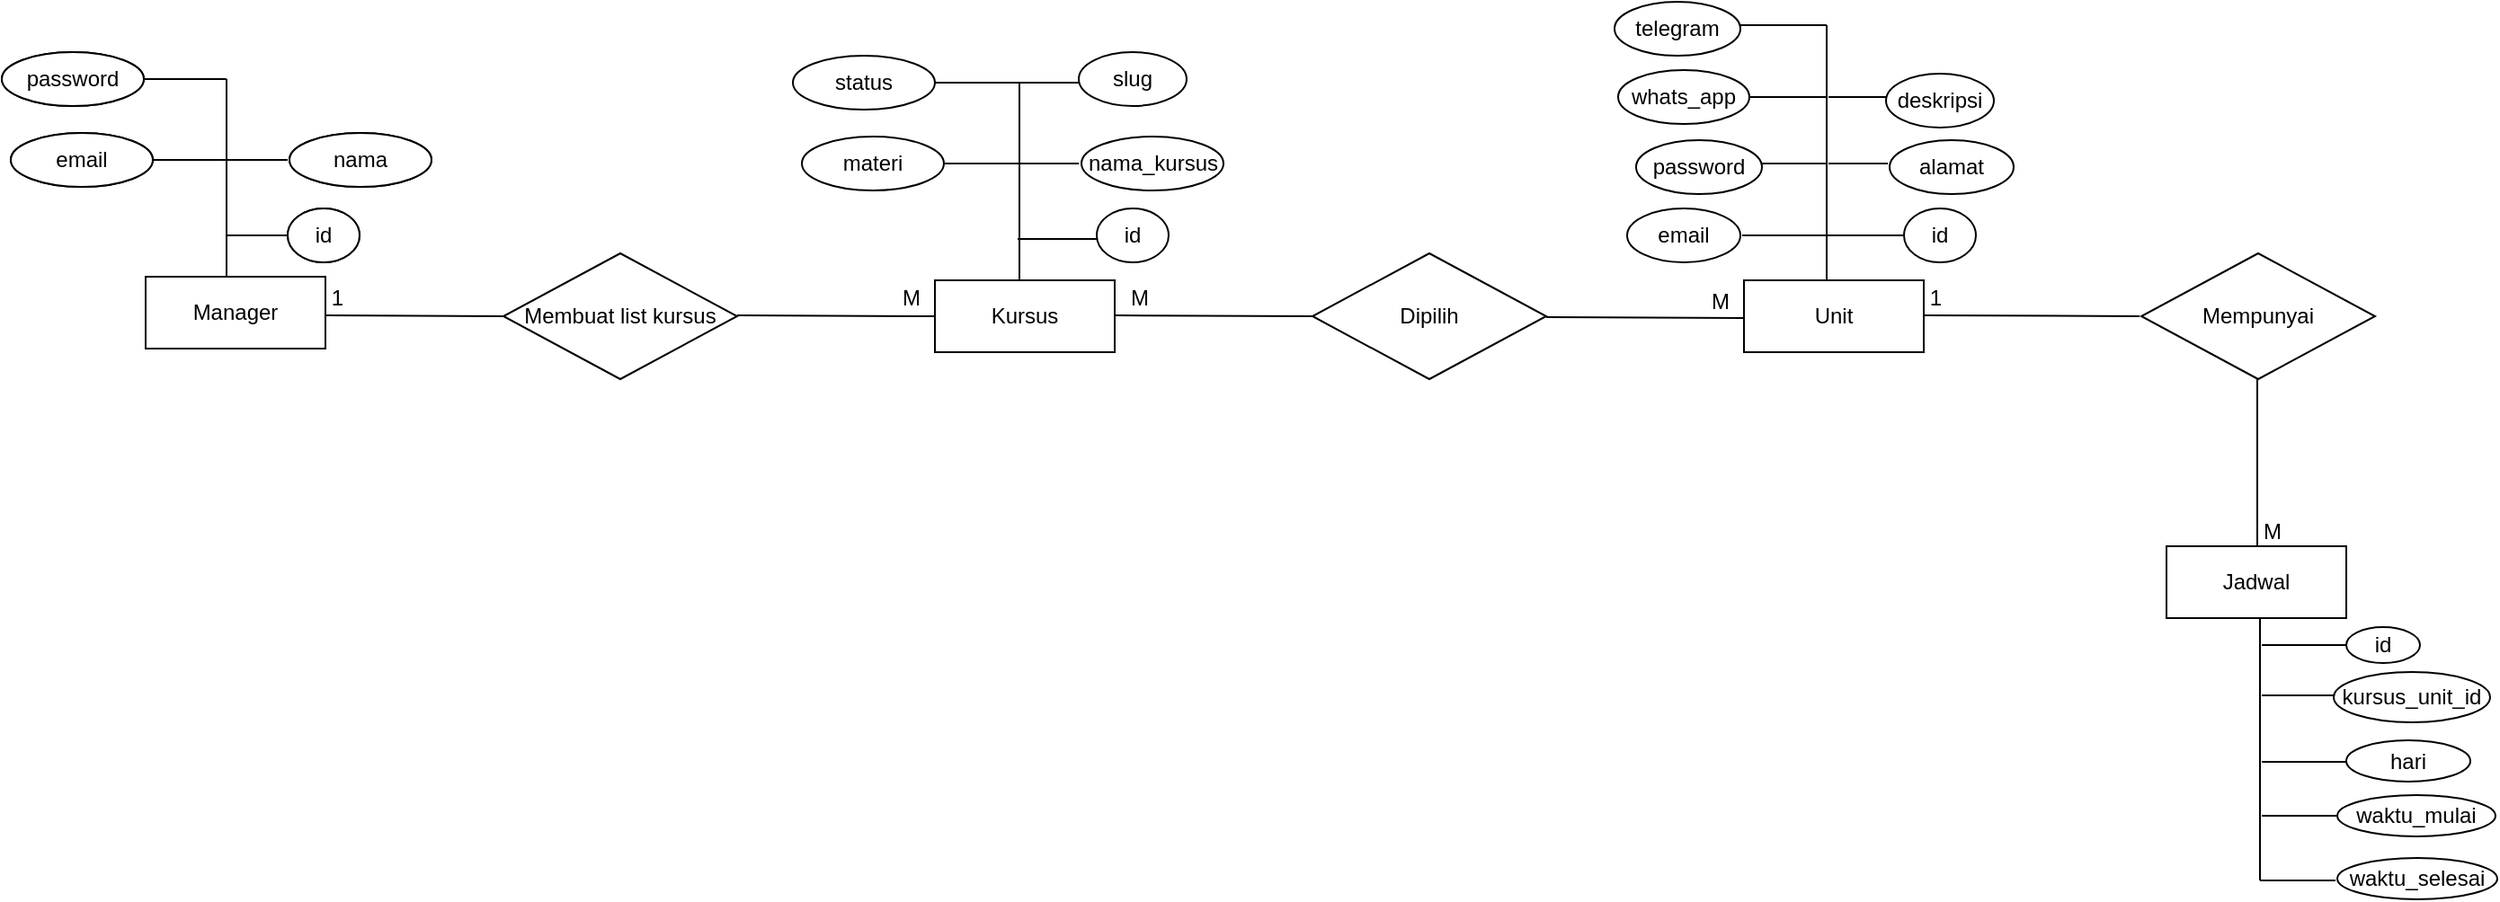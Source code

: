 <mxfile version="14.9.5" type="github">
  <diagram id="R2lEEEUBdFMjLlhIrx00" name="Page-1">
    <mxGraphModel dx="868" dy="460" grid="1" gridSize="10" guides="1" tooltips="1" connect="1" arrows="1" fold="1" page="1" pageScale="1" pageWidth="850" pageHeight="1100" math="0" shadow="0" extFonts="Permanent Marker^https://fonts.googleapis.com/css?family=Permanent+Marker">
      <root>
        <mxCell id="0" />
        <mxCell id="1" parent="0" />
        <mxCell id="ggTeY2CvKrcmnO82u_cy-2" value="Manager" style="whiteSpace=wrap;html=1;align=center;" vertex="1" parent="1">
          <mxGeometry x="151" y="190" width="100" height="40" as="geometry" />
        </mxCell>
        <mxCell id="ggTeY2CvKrcmnO82u_cy-7" value="" style="line;strokeWidth=1;direction=south;html=1;" vertex="1" parent="1">
          <mxGeometry x="191" y="80" width="10" height="110" as="geometry" />
        </mxCell>
        <mxCell id="ggTeY2CvKrcmnO82u_cy-8" value="" style="endArrow=none;html=1;rounded=0;" edge="1" parent="1">
          <mxGeometry relative="1" as="geometry">
            <mxPoint x="350" y="212" as="sourcePoint" />
            <mxPoint x="251" y="211.5" as="targetPoint" />
          </mxGeometry>
        </mxCell>
        <mxCell id="ggTeY2CvKrcmnO82u_cy-9" value="1" style="resizable=0;html=1;align=right;verticalAlign=bottom;" connectable="0" vertex="1" parent="ggTeY2CvKrcmnO82u_cy-8">
          <mxGeometry x="1" relative="1" as="geometry">
            <mxPoint x="10" y="-1" as="offset" />
          </mxGeometry>
        </mxCell>
        <mxCell id="ggTeY2CvKrcmnO82u_cy-10" value="" style="line;strokeWidth=1;rotatable=0;dashed=0;labelPosition=right;align=left;verticalAlign=middle;spacingTop=0;spacingLeft=6;points=[];portConstraint=eastwest;" vertex="1" parent="1">
          <mxGeometry x="196" y="162" width="44" height="10" as="geometry" />
        </mxCell>
        <mxCell id="ggTeY2CvKrcmnO82u_cy-12" value="" style="line;strokeWidth=1;rotatable=0;dashed=0;labelPosition=right;align=left;verticalAlign=middle;spacingTop=0;spacingLeft=6;points=[];portConstraint=eastwest;" vertex="1" parent="1">
          <mxGeometry x="150" y="120" width="55" height="10" as="geometry" />
        </mxCell>
        <mxCell id="ggTeY2CvKrcmnO82u_cy-13" value="" style="line;strokeWidth=1;rotatable=0;dashed=0;labelPosition=right;align=left;verticalAlign=middle;spacingTop=0;spacingLeft=6;points=[];portConstraint=eastwest;" vertex="1" parent="1">
          <mxGeometry x="196" y="120" width="34" height="10" as="geometry" />
        </mxCell>
        <mxCell id="ggTeY2CvKrcmnO82u_cy-14" value="" style="line;strokeWidth=1;rotatable=0;dashed=0;labelPosition=right;align=left;verticalAlign=middle;spacingTop=0;spacingLeft=6;points=[];portConstraint=eastwest;" vertex="1" parent="1">
          <mxGeometry x="150" y="75" width="46" height="10" as="geometry" />
        </mxCell>
        <mxCell id="ggTeY2CvKrcmnO82u_cy-15" value="password" style="ellipse;whiteSpace=wrap;html=1;align=center;strokeWidth=1;" vertex="1" parent="1">
          <mxGeometry x="71" y="65" width="79" height="30" as="geometry" />
        </mxCell>
        <mxCell id="ggTeY2CvKrcmnO82u_cy-16" value="id" style="ellipse;whiteSpace=wrap;html=1;align=center;strokeWidth=1;" vertex="1" parent="1">
          <mxGeometry x="230" y="152" width="40" height="30" as="geometry" />
        </mxCell>
        <mxCell id="ggTeY2CvKrcmnO82u_cy-18" value="nama" style="ellipse;whiteSpace=wrap;html=1;align=center;strokeWidth=1;" vertex="1" parent="1">
          <mxGeometry x="231" y="110" width="79" height="30" as="geometry" />
        </mxCell>
        <mxCell id="ggTeY2CvKrcmnO82u_cy-21" value="email" style="ellipse;whiteSpace=wrap;html=1;align=center;strokeWidth=1;" vertex="1" parent="1">
          <mxGeometry x="76" y="110" width="79" height="30" as="geometry" />
        </mxCell>
        <mxCell id="ggTeY2CvKrcmnO82u_cy-26" value="Membuat list kursus" style="shape=rhombus;perimeter=rhombusPerimeter;whiteSpace=wrap;html=1;align=center;strokeWidth=1;" vertex="1" parent="1">
          <mxGeometry x="350" y="177" width="130" height="70" as="geometry" />
        </mxCell>
        <mxCell id="ggTeY2CvKrcmnO82u_cy-29" value="" style="endArrow=none;html=1;rounded=0;" edge="1" parent="1">
          <mxGeometry relative="1" as="geometry">
            <mxPoint x="590" y="212" as="sourcePoint" />
            <mxPoint x="480" y="211.5" as="targetPoint" />
          </mxGeometry>
        </mxCell>
        <mxCell id="ggTeY2CvKrcmnO82u_cy-30" value="M" style="resizable=0;html=1;align=left;verticalAlign=bottom;" connectable="0" vertex="1" parent="ggTeY2CvKrcmnO82u_cy-29">
          <mxGeometry x="-1" relative="1" as="geometry">
            <mxPoint x="-20" y="-2" as="offset" />
          </mxGeometry>
        </mxCell>
        <mxCell id="ggTeY2CvKrcmnO82u_cy-32" value="Kursus" style="whiteSpace=wrap;html=1;align=center;" vertex="1" parent="1">
          <mxGeometry x="590" y="192" width="100" height="40" as="geometry" />
        </mxCell>
        <mxCell id="ggTeY2CvKrcmnO82u_cy-38" value="" style="line;strokeWidth=1;rotatable=0;dashed=0;labelPosition=right;align=left;verticalAlign=middle;spacingTop=0;spacingLeft=6;points=[];portConstraint=eastwest;" vertex="1" parent="1">
          <mxGeometry x="196" y="120" width="34" height="10" as="geometry" />
        </mxCell>
        <mxCell id="ggTeY2CvKrcmnO82u_cy-39" value="" style="line;strokeWidth=1;rotatable=0;dashed=0;labelPosition=right;align=left;verticalAlign=middle;spacingTop=0;spacingLeft=6;points=[];portConstraint=eastwest;" vertex="1" parent="1">
          <mxGeometry x="196" y="162" width="44" height="10" as="geometry" />
        </mxCell>
        <mxCell id="ggTeY2CvKrcmnO82u_cy-40" value="" style="line;strokeWidth=1;direction=south;html=1;" vertex="1" parent="1">
          <mxGeometry x="191" y="80" width="10" height="110" as="geometry" />
        </mxCell>
        <mxCell id="ggTeY2CvKrcmnO82u_cy-41" value="nama" style="ellipse;whiteSpace=wrap;html=1;align=center;strokeWidth=1;" vertex="1" parent="1">
          <mxGeometry x="231" y="110" width="79" height="30" as="geometry" />
        </mxCell>
        <mxCell id="ggTeY2CvKrcmnO82u_cy-42" value="id" style="ellipse;whiteSpace=wrap;html=1;align=center;strokeWidth=1;" vertex="1" parent="1">
          <mxGeometry x="230" y="152" width="40" height="30" as="geometry" />
        </mxCell>
        <mxCell id="ggTeY2CvKrcmnO82u_cy-43" value="" style="line;strokeWidth=1;rotatable=0;dashed=0;labelPosition=right;align=left;verticalAlign=middle;spacingTop=0;spacingLeft=6;points=[];portConstraint=eastwest;" vertex="1" parent="1">
          <mxGeometry x="150" y="75" width="46" height="10" as="geometry" />
        </mxCell>
        <mxCell id="ggTeY2CvKrcmnO82u_cy-44" value="" style="line;strokeWidth=1;rotatable=0;dashed=0;labelPosition=right;align=left;verticalAlign=middle;spacingTop=0;spacingLeft=6;points=[];portConstraint=eastwest;" vertex="1" parent="1">
          <mxGeometry x="150" y="120" width="55" height="10" as="geometry" />
        </mxCell>
        <mxCell id="ggTeY2CvKrcmnO82u_cy-45" value="email" style="ellipse;whiteSpace=wrap;html=1;align=center;strokeWidth=1;" vertex="1" parent="1">
          <mxGeometry x="76" y="110" width="79" height="30" as="geometry" />
        </mxCell>
        <mxCell id="ggTeY2CvKrcmnO82u_cy-46" value="password" style="ellipse;whiteSpace=wrap;html=1;align=center;strokeWidth=1;" vertex="1" parent="1">
          <mxGeometry x="71" y="65" width="79" height="30" as="geometry" />
        </mxCell>
        <mxCell id="ggTeY2CvKrcmnO82u_cy-47" value="" style="line;strokeWidth=1;rotatable=0;dashed=0;labelPosition=right;align=left;verticalAlign=middle;spacingTop=0;spacingLeft=6;points=[];portConstraint=eastwest;" vertex="1" parent="1">
          <mxGeometry x="636" y="122" width="34" height="10" as="geometry" />
        </mxCell>
        <mxCell id="ggTeY2CvKrcmnO82u_cy-48" value="" style="line;strokeWidth=1;rotatable=0;dashed=0;labelPosition=right;align=left;verticalAlign=middle;spacingTop=0;spacingLeft=6;points=[];portConstraint=eastwest;" vertex="1" parent="1">
          <mxGeometry x="636" y="164" width="44" height="10" as="geometry" />
        </mxCell>
        <mxCell id="ggTeY2CvKrcmnO82u_cy-49" value="" style="line;strokeWidth=1;direction=south;html=1;" vertex="1" parent="1">
          <mxGeometry x="632" y="82" width="10" height="110" as="geometry" />
        </mxCell>
        <mxCell id="ggTeY2CvKrcmnO82u_cy-50" value="nama_kursus" style="ellipse;whiteSpace=wrap;html=1;align=center;strokeWidth=1;" vertex="1" parent="1">
          <mxGeometry x="671.5" y="112" width="79" height="30" as="geometry" />
        </mxCell>
        <mxCell id="ggTeY2CvKrcmnO82u_cy-51" value="id" style="ellipse;whiteSpace=wrap;html=1;align=center;strokeWidth=1;" vertex="1" parent="1">
          <mxGeometry x="680" y="152" width="40" height="30" as="geometry" />
        </mxCell>
        <mxCell id="ggTeY2CvKrcmnO82u_cy-52" value="" style="line;strokeWidth=1;rotatable=0;dashed=0;labelPosition=right;align=left;verticalAlign=middle;spacingTop=0;spacingLeft=6;points=[];portConstraint=eastwest;" vertex="1" parent="1">
          <mxGeometry x="590" y="77" width="46" height="10" as="geometry" />
        </mxCell>
        <mxCell id="ggTeY2CvKrcmnO82u_cy-53" value="" style="line;strokeWidth=1;rotatable=0;dashed=0;labelPosition=right;align=left;verticalAlign=middle;spacingTop=0;spacingLeft=6;points=[];portConstraint=eastwest;" vertex="1" parent="1">
          <mxGeometry x="590" y="122" width="55" height="10" as="geometry" />
        </mxCell>
        <mxCell id="ggTeY2CvKrcmnO82u_cy-54" value="materi" style="ellipse;whiteSpace=wrap;html=1;align=center;strokeWidth=1;" vertex="1" parent="1">
          <mxGeometry x="516" y="112" width="79" height="30" as="geometry" />
        </mxCell>
        <mxCell id="ggTeY2CvKrcmnO82u_cy-55" value="status" style="ellipse;whiteSpace=wrap;html=1;align=center;strokeWidth=1;" vertex="1" parent="1">
          <mxGeometry x="511" y="67" width="79" height="30" as="geometry" />
        </mxCell>
        <mxCell id="ggTeY2CvKrcmnO82u_cy-56" value="" style="line;strokeWidth=1;rotatable=0;dashed=0;labelPosition=right;align=left;verticalAlign=middle;spacingTop=0;spacingLeft=6;points=[];portConstraint=eastwest;" vertex="1" parent="1">
          <mxGeometry x="636" y="77" width="34" height="10" as="geometry" />
        </mxCell>
        <mxCell id="ggTeY2CvKrcmnO82u_cy-57" value="slug" style="ellipse;whiteSpace=wrap;html=1;align=center;strokeWidth=1;" vertex="1" parent="1">
          <mxGeometry x="670" y="65" width="60" height="30" as="geometry" />
        </mxCell>
        <mxCell id="ggTeY2CvKrcmnO82u_cy-61" value="" style="endArrow=none;html=1;rounded=0;" edge="1" parent="1">
          <mxGeometry relative="1" as="geometry">
            <mxPoint x="690" y="211.5" as="sourcePoint" />
            <mxPoint x="800" y="212" as="targetPoint" />
          </mxGeometry>
        </mxCell>
        <mxCell id="ggTeY2CvKrcmnO82u_cy-62" value="M" style="resizable=0;html=1;align=left;verticalAlign=bottom;" connectable="0" vertex="1" parent="ggTeY2CvKrcmnO82u_cy-61">
          <mxGeometry x="-1" relative="1" as="geometry">
            <mxPoint x="7" y="-1" as="offset" />
          </mxGeometry>
        </mxCell>
        <mxCell id="ggTeY2CvKrcmnO82u_cy-63" value="Dipilih" style="shape=rhombus;perimeter=rhombusPerimeter;whiteSpace=wrap;html=1;align=center;strokeWidth=1;" vertex="1" parent="1">
          <mxGeometry x="800" y="177" width="130" height="70" as="geometry" />
        </mxCell>
        <mxCell id="ggTeY2CvKrcmnO82u_cy-64" value="" style="endArrow=none;html=1;rounded=0;" edge="1" parent="1">
          <mxGeometry relative="1" as="geometry">
            <mxPoint x="1040" y="213" as="sourcePoint" />
            <mxPoint x="930" y="212.5" as="targetPoint" />
          </mxGeometry>
        </mxCell>
        <mxCell id="ggTeY2CvKrcmnO82u_cy-65" value="M" style="resizable=0;html=1;align=left;verticalAlign=bottom;" connectable="0" vertex="1" parent="ggTeY2CvKrcmnO82u_cy-64">
          <mxGeometry x="-1" relative="1" as="geometry">
            <mxPoint x="-20" y="-1" as="offset" />
          </mxGeometry>
        </mxCell>
        <mxCell id="ggTeY2CvKrcmnO82u_cy-66" value="Unit" style="whiteSpace=wrap;html=1;align=center;" vertex="1" parent="1">
          <mxGeometry x="1040" y="192" width="100" height="40" as="geometry" />
        </mxCell>
        <mxCell id="ggTeY2CvKrcmnO82u_cy-67" value="" style="line;strokeWidth=1;rotatable=0;dashed=0;labelPosition=right;align=left;verticalAlign=middle;spacingTop=0;spacingLeft=6;points=[];portConstraint=eastwest;" vertex="1" parent="1">
          <mxGeometry x="1087" y="122" width="33" height="10" as="geometry" />
        </mxCell>
        <mxCell id="ggTeY2CvKrcmnO82u_cy-68" value="" style="line;strokeWidth=1;rotatable=0;dashed=0;labelPosition=right;align=left;verticalAlign=middle;spacingTop=0;spacingLeft=6;points=[];portConstraint=eastwest;" vertex="1" parent="1">
          <mxGeometry x="1085" y="162" width="44" height="10" as="geometry" />
        </mxCell>
        <mxCell id="ggTeY2CvKrcmnO82u_cy-69" value="id" style="ellipse;whiteSpace=wrap;html=1;align=center;strokeWidth=1;" vertex="1" parent="1">
          <mxGeometry x="1129" y="152" width="40" height="30" as="geometry" />
        </mxCell>
        <mxCell id="ggTeY2CvKrcmnO82u_cy-70" value="" style="line;strokeWidth=1;rotatable=0;dashed=0;labelPosition=right;align=left;verticalAlign=middle;spacingTop=0;spacingLeft=6;points=[];portConstraint=eastwest;" vertex="1" parent="1">
          <mxGeometry x="1030" y="45" width="56" height="10" as="geometry" />
        </mxCell>
        <mxCell id="ggTeY2CvKrcmnO82u_cy-71" value="" style="line;strokeWidth=1;rotatable=0;dashed=0;labelPosition=right;align=left;verticalAlign=middle;spacingTop=0;spacingLeft=6;points=[];portConstraint=eastwest;" vertex="1" parent="1">
          <mxGeometry x="1040" y="85" width="46" height="10" as="geometry" />
        </mxCell>
        <mxCell id="ggTeY2CvKrcmnO82u_cy-72" value="whats_app" style="ellipse;whiteSpace=wrap;html=1;align=center;strokeWidth=1;" vertex="1" parent="1">
          <mxGeometry x="970" y="75" width="73" height="30" as="geometry" />
        </mxCell>
        <mxCell id="ggTeY2CvKrcmnO82u_cy-73" value="telegram" style="ellipse;whiteSpace=wrap;html=1;align=center;strokeWidth=1;" vertex="1" parent="1">
          <mxGeometry x="968" y="37" width="70" height="30" as="geometry" />
        </mxCell>
        <mxCell id="ggTeY2CvKrcmnO82u_cy-74" value="" style="line;strokeWidth=1;rotatable=0;dashed=0;labelPosition=right;align=left;verticalAlign=middle;spacingTop=0;spacingLeft=6;points=[];portConstraint=eastwest;" vertex="1" parent="1">
          <mxGeometry x="1087" y="85" width="34" height="10" as="geometry" />
        </mxCell>
        <mxCell id="ggTeY2CvKrcmnO82u_cy-75" value="" style="line;strokeWidth=1;direction=south;html=1;" vertex="1" parent="1">
          <mxGeometry x="1081" y="50" width="10" height="142" as="geometry" />
        </mxCell>
        <mxCell id="ggTeY2CvKrcmnO82u_cy-76" value="deskripsi" style="ellipse;whiteSpace=wrap;html=1;align=center;strokeWidth=1;" vertex="1" parent="1">
          <mxGeometry x="1119" y="77" width="60" height="30" as="geometry" />
        </mxCell>
        <mxCell id="ggTeY2CvKrcmnO82u_cy-77" value="alamat" style="ellipse;whiteSpace=wrap;html=1;align=center;strokeWidth=1;" vertex="1" parent="1">
          <mxGeometry x="1121" y="114" width="69" height="30" as="geometry" />
        </mxCell>
        <mxCell id="ggTeY2CvKrcmnO82u_cy-79" value="password" style="ellipse;whiteSpace=wrap;html=1;align=center;strokeWidth=1;" vertex="1" parent="1">
          <mxGeometry x="980" y="114" width="70" height="30" as="geometry" />
        </mxCell>
        <mxCell id="ggTeY2CvKrcmnO82u_cy-80" value="email" style="ellipse;whiteSpace=wrap;html=1;align=center;strokeWidth=1;" vertex="1" parent="1">
          <mxGeometry x="975" y="152" width="63" height="30" as="geometry" />
        </mxCell>
        <mxCell id="ggTeY2CvKrcmnO82u_cy-81" value="" style="line;strokeWidth=1;rotatable=0;dashed=0;labelPosition=right;align=left;verticalAlign=middle;spacingTop=0;spacingLeft=6;points=[];portConstraint=eastwest;" vertex="1" parent="1">
          <mxGeometry x="1039" y="162" width="46" height="10" as="geometry" />
        </mxCell>
        <mxCell id="ggTeY2CvKrcmnO82u_cy-82" value="" style="line;strokeWidth=1;rotatable=0;dashed=0;labelPosition=right;align=left;verticalAlign=middle;spacingTop=0;spacingLeft=6;points=[];portConstraint=eastwest;" vertex="1" parent="1">
          <mxGeometry x="1050" y="122" width="36" height="10" as="geometry" />
        </mxCell>
        <mxCell id="ggTeY2CvKrcmnO82u_cy-84" value="" style="endArrow=none;html=1;rounded=0;" edge="1" parent="1">
          <mxGeometry relative="1" as="geometry">
            <mxPoint x="1260" y="212" as="sourcePoint" />
            <mxPoint x="1140" y="211.5" as="targetPoint" />
          </mxGeometry>
        </mxCell>
        <mxCell id="ggTeY2CvKrcmnO82u_cy-85" value="1" style="resizable=0;html=1;align=right;verticalAlign=bottom;" connectable="0" vertex="1" parent="ggTeY2CvKrcmnO82u_cy-84">
          <mxGeometry x="1" relative="1" as="geometry">
            <mxPoint x="10" y="-1" as="offset" />
          </mxGeometry>
        </mxCell>
        <mxCell id="ggTeY2CvKrcmnO82u_cy-86" value="Mempunyai" style="shape=rhombus;perimeter=rhombusPerimeter;whiteSpace=wrap;html=1;align=center;strokeWidth=1;" vertex="1" parent="1">
          <mxGeometry x="1261" y="177" width="130" height="70" as="geometry" />
        </mxCell>
        <mxCell id="ggTeY2CvKrcmnO82u_cy-88" value="" style="endArrow=none;html=1;rounded=0;" edge="1" parent="1">
          <mxGeometry relative="1" as="geometry">
            <mxPoint x="1325.5" y="347" as="sourcePoint" />
            <mxPoint x="1325.5" y="247" as="targetPoint" />
          </mxGeometry>
        </mxCell>
        <mxCell id="ggTeY2CvKrcmnO82u_cy-89" value="M" style="resizable=0;html=1;align=left;verticalAlign=bottom;" connectable="0" vertex="1" parent="ggTeY2CvKrcmnO82u_cy-88">
          <mxGeometry x="-1" relative="1" as="geometry">
            <mxPoint x="1" y="-7" as="offset" />
          </mxGeometry>
        </mxCell>
        <mxCell id="ggTeY2CvKrcmnO82u_cy-90" value="Jadwal" style="whiteSpace=wrap;html=1;align=center;" vertex="1" parent="1">
          <mxGeometry x="1275" y="340" width="100" height="40" as="geometry" />
        </mxCell>
        <mxCell id="ggTeY2CvKrcmnO82u_cy-106" value="" style="edgeStyle=orthogonalEdgeStyle;rounded=0;orthogonalLoop=1;jettySize=auto;html=1;" edge="1" parent="1" source="ggTeY2CvKrcmnO82u_cy-91" target="ggTeY2CvKrcmnO82u_cy-101">
          <mxGeometry relative="1" as="geometry" />
        </mxCell>
        <mxCell id="ggTeY2CvKrcmnO82u_cy-91" value="" style="line;strokeWidth=1;rotatable=0;dashed=0;labelPosition=right;align=left;verticalAlign=middle;spacingTop=0;spacingLeft=6;points=[];portConstraint=eastwest;" vertex="1" parent="1">
          <mxGeometry x="1328" y="455" width="33" height="10" as="geometry" />
        </mxCell>
        <mxCell id="ggTeY2CvKrcmnO82u_cy-92" value="" style="line;strokeWidth=1;rotatable=0;dashed=0;labelPosition=right;align=left;verticalAlign=middle;spacingTop=0;spacingLeft=6;points=[];portConstraint=eastwest;" vertex="1" parent="1">
          <mxGeometry x="1328" y="390" width="52" height="10" as="geometry" />
        </mxCell>
        <mxCell id="ggTeY2CvKrcmnO82u_cy-93" value="id" style="ellipse;whiteSpace=wrap;html=1;align=center;strokeWidth=1;" vertex="1" parent="1">
          <mxGeometry x="1375" y="385" width="41" height="20" as="geometry" />
        </mxCell>
        <mxCell id="ggTeY2CvKrcmnO82u_cy-98" value="" style="line;strokeWidth=1;rotatable=0;dashed=0;labelPosition=right;align=left;verticalAlign=middle;spacingTop=0;spacingLeft=6;points=[];portConstraint=eastwest;" vertex="1" parent="1">
          <mxGeometry x="1328" y="418" width="42" height="10" as="geometry" />
        </mxCell>
        <mxCell id="ggTeY2CvKrcmnO82u_cy-99" value="" style="line;strokeWidth=1;direction=south;html=1;" vertex="1" parent="1">
          <mxGeometry x="1322" y="380" width="10" height="146" as="geometry" />
        </mxCell>
        <mxCell id="ggTeY2CvKrcmnO82u_cy-100" value="kursus_unit_id" style="ellipse;whiteSpace=wrap;html=1;align=center;strokeWidth=1;" vertex="1" parent="1">
          <mxGeometry x="1368" y="410" width="87" height="28" as="geometry" />
        </mxCell>
        <mxCell id="ggTeY2CvKrcmnO82u_cy-101" value="hari" style="ellipse;whiteSpace=wrap;html=1;align=center;strokeWidth=1;" vertex="1" parent="1">
          <mxGeometry x="1375" y="448" width="69" height="23" as="geometry" />
        </mxCell>
        <mxCell id="ggTeY2CvKrcmnO82u_cy-107" value="" style="line;strokeWidth=1;rotatable=0;dashed=0;labelPosition=right;align=left;verticalAlign=middle;spacingTop=0;spacingLeft=6;points=[];portConstraint=eastwest;" vertex="1" parent="1">
          <mxGeometry x="1328" y="485" width="42" height="10" as="geometry" />
        </mxCell>
        <mxCell id="ggTeY2CvKrcmnO82u_cy-108" value="waktu_mulai" style="ellipse;whiteSpace=wrap;html=1;align=center;strokeWidth=1;" vertex="1" parent="1">
          <mxGeometry x="1370" y="478.5" width="88" height="23" as="geometry" />
        </mxCell>
        <mxCell id="ggTeY2CvKrcmnO82u_cy-109" value="" style="line;strokeWidth=1;rotatable=0;dashed=0;labelPosition=right;align=left;verticalAlign=middle;spacingTop=0;spacingLeft=6;points=[];portConstraint=eastwest;" vertex="1" parent="1">
          <mxGeometry x="1327" y="521" width="42" height="10" as="geometry" />
        </mxCell>
        <mxCell id="ggTeY2CvKrcmnO82u_cy-110" value="waktu_selesai" style="ellipse;whiteSpace=wrap;html=1;align=center;strokeWidth=1;" vertex="1" parent="1">
          <mxGeometry x="1370" y="513.5" width="89" height="23" as="geometry" />
        </mxCell>
      </root>
    </mxGraphModel>
  </diagram>
</mxfile>

